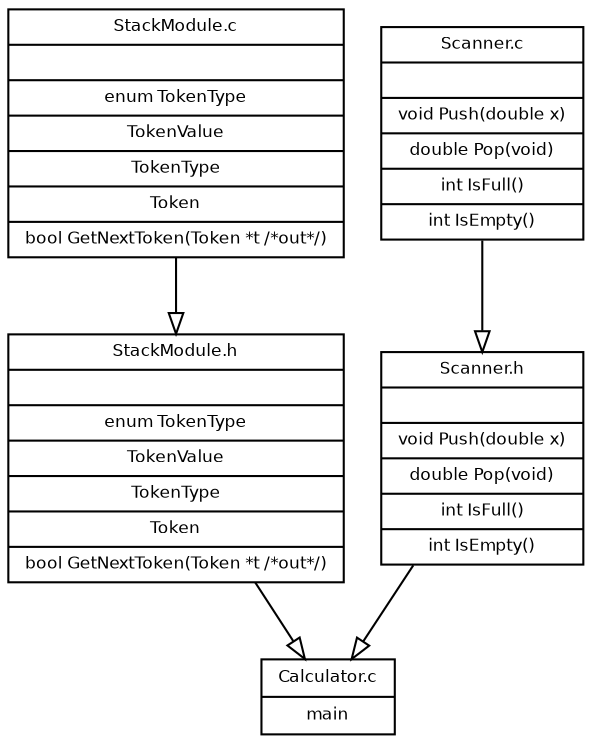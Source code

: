 digraph G {
        fontname = "Bitstream Vera Sans"
        fontsize = 8

        node [
                fontname = "Bitstream Vera Sans"
                fontsize = 8
                shape = "record"
        ]

        edge [
                fontname = "Bitstream Vera Sans"
                fontsize = 8
        ]

      Scannerh [
                label = "{Scanner.h||void Push(double x) | double Pop(void) | int IsFull()|int IsEmpty()}"
        ]
      Scannerc [
                label = "{Scanner.c||void Push(double x) | double Pop(void) | int IsFull()|int IsEmpty()}"
        ]
      Calculatorc [
                label = "{Calculator.c|main}"
        ]
      StackModulec [
                label = "{StackModule.c||enum TokenType | TokenValue | TokenType | Token | 
bool GetNextToken(Token *t /*out*/)}"
        ]
      StackModuleh [
                label = "{StackModule.h||enum TokenType | TokenValue | TokenType | Token | 
bool GetNextToken(Token *t /*out*/)}"
        ]
   edge [
                arrowhead = "empty"
        ]

        Scannerh -> Calculatorc
        StackModuleh -> Calculatorc
       StackModulec -> StackModuleh
	Scannerc -> Scannerh
}